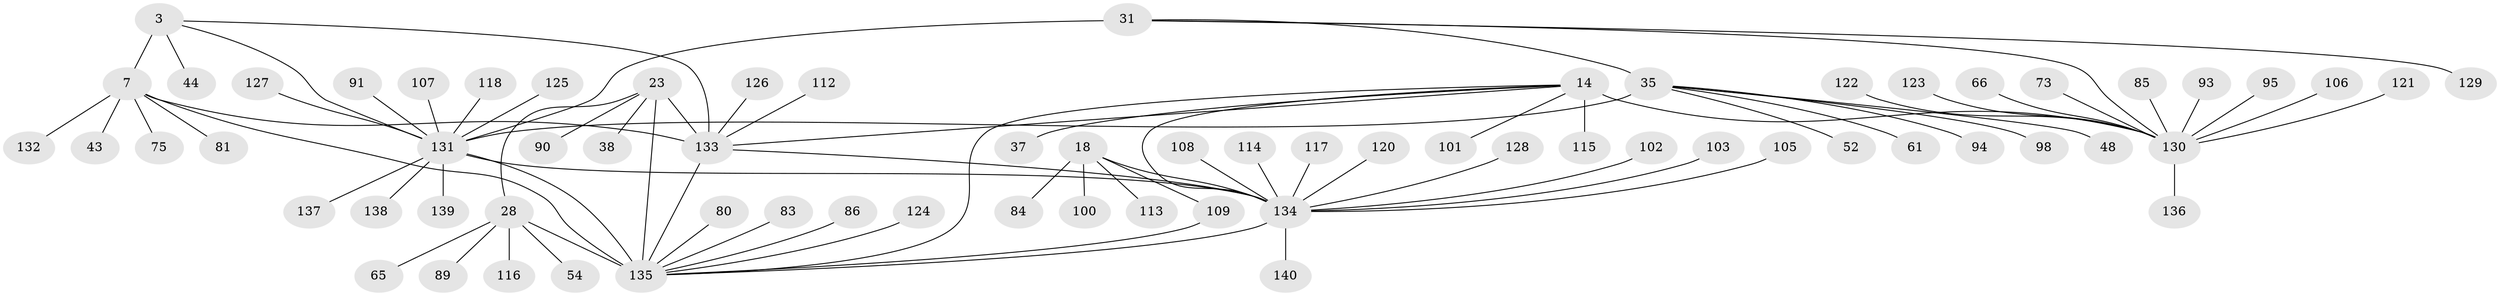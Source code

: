 // original degree distribution, {7: 0.03571428571428571, 8: 0.07857142857142857, 11: 0.02142857142857143, 10: 0.02857142857142857, 9: 0.02857142857142857, 12: 0.02142857142857143, 13: 0.02142857142857143, 15: 0.007142857142857143, 6: 0.007142857142857143, 2: 0.11428571428571428, 1: 0.6142857142857143, 4: 0.007142857142857143, 3: 0.014285714285714285}
// Generated by graph-tools (version 1.1) at 2025/54/03/09/25 04:54:08]
// undirected, 70 vertices, 81 edges
graph export_dot {
graph [start="1"]
  node [color=gray90,style=filled];
  3 [super="+1"];
  7 [super="+6"];
  14 [super="+9+12"];
  18 [super="+15"];
  23 [super="+22"];
  28 [super="+24"];
  31 [super="+30"];
  35 [super="+34"];
  37;
  38;
  43;
  44;
  48;
  52;
  54;
  61;
  65;
  66;
  73;
  75;
  80;
  81;
  83;
  84;
  85;
  86;
  89;
  90;
  91;
  93;
  94 [super="+70"];
  95;
  98;
  100;
  101;
  102;
  103;
  105;
  106;
  107;
  108;
  109 [super="+97"];
  112;
  113;
  114 [super="+79"];
  115 [super="+41"];
  116 [super="+36"];
  117 [super="+111"];
  118;
  120;
  121 [super="+110"];
  122;
  123;
  124;
  125;
  126 [super="+88"];
  127 [super="+78"];
  128;
  129;
  130 [super="+64"];
  131 [super="+82"];
  132 [super="+119"];
  133 [super="+96+104"];
  134 [super="+21+39+62+69+71+20+53+68+72+92+99"];
  135 [super="+67+58+74"];
  136;
  137;
  138;
  139;
  140;
  3 -- 7 [weight=6];
  3 -- 44;
  3 -- 133 [weight=4];
  3 -- 131;
  7 -- 43;
  7 -- 81;
  7 -- 135;
  7 -- 75;
  7 -- 132;
  7 -- 133 [weight=6];
  14 -- 101;
  14 -- 134 [weight=2];
  14 -- 135 [weight=2];
  14 -- 130 [weight=12];
  14 -- 115;
  14 -- 37;
  14 -- 133;
  18 -- 100;
  18 -- 84;
  18 -- 113;
  18 -- 109;
  18 -- 134 [weight=10];
  23 -- 28 [weight=4];
  23 -- 90;
  23 -- 38;
  23 -- 135 [weight=6];
  23 -- 133;
  28 -- 54;
  28 -- 65;
  28 -- 89;
  28 -- 116;
  28 -- 135 [weight=6];
  31 -- 35 [weight=4];
  31 -- 129;
  31 -- 130;
  31 -- 131 [weight=6];
  35 -- 48;
  35 -- 52;
  35 -- 98;
  35 -- 61;
  35 -- 94;
  35 -- 131 [weight=6];
  66 -- 130;
  73 -- 130;
  80 -- 135;
  83 -- 135;
  85 -- 130;
  86 -- 135;
  91 -- 131;
  93 -- 130;
  95 -- 130;
  102 -- 134;
  103 -- 134;
  105 -- 134;
  106 -- 130;
  107 -- 131;
  108 -- 134;
  109 -- 135;
  112 -- 133;
  114 -- 134;
  117 -- 134;
  118 -- 131;
  120 -- 134;
  121 -- 130;
  122 -- 130;
  123 -- 130;
  124 -- 135;
  125 -- 131;
  126 -- 133;
  127 -- 131;
  128 -- 134;
  130 -- 136;
  131 -- 134 [weight=3];
  131 -- 135;
  131 -- 137;
  131 -- 138;
  131 -- 139;
  133 -- 134 [weight=2];
  133 -- 135;
  134 -- 135;
  134 -- 140;
}
